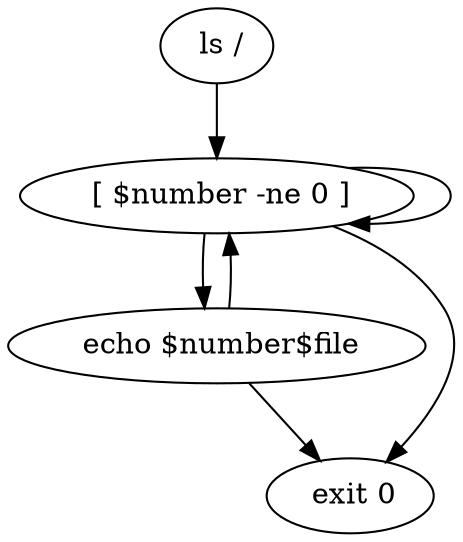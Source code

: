 digraph {
8 [label=" ls /"];
17 [label=" \[ $number -ne 0 \]"];
26 [label=" echo $number$file"];
33 [label=" exit 0"];
17 -> 17;
17 -> 26;
17 -> 33;
26 -> 17;
26 -> 33;
8 -> 17;
}

